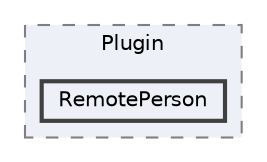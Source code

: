 digraph "SkyWayUnitySDK/Assets/SkyWay/Scripts/Core/Plugin/RemotePerson"
{
 // LATEX_PDF_SIZE
  bgcolor="transparent";
  edge [fontname=Helvetica,fontsize=10,labelfontname=Helvetica,labelfontsize=10];
  node [fontname=Helvetica,fontsize=10,shape=box,height=0.2,width=0.4];
  compound=true
  subgraph clusterdir_f50b4b6316bb320972dd80eb4ade0a73 {
    graph [ bgcolor="#edf0f7", pencolor="grey50", label="Plugin", fontname=Helvetica,fontsize=10 style="filled,dashed", URL="dir_f50b4b6316bb320972dd80eb4ade0a73.html",tooltip=""]
  dir_177def0a9a1edf3f766c441d264f2763 [label="RemotePerson", fillcolor="#edf0f7", color="grey25", style="filled,bold", URL="dir_177def0a9a1edf3f766c441d264f2763.html",tooltip=""];
  }
}
